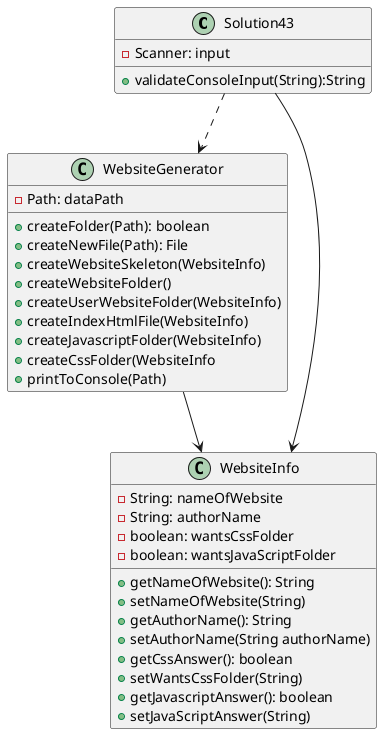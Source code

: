 @startuml
'https://plantuml.com/class-diagram

Class Solution43{
-Scanner: input
+validateConsoleInput(String):String
}

Class WebsiteGenerator{
-Path: dataPath
+createFolder(Path): boolean
+createNewFile(Path): File
+createWebsiteSkeleton(WebsiteInfo)
+createWebsiteFolder()
+createUserWebsiteFolder(WebsiteInfo)
+createIndexHtmlFile(WebsiteInfo)
+createJavascriptFolder(WebsiteInfo)
+createCssFolder(WebsiteInfo
+printToConsole(Path)
}

Class WebsiteInfo{
-String: nameOfWebsite
-String: authorName
-boolean: wantsCssFolder
-boolean: wantsJavaScriptFolder
+getNameOfWebsite(): String
+setNameOfWebsite(String)
+getAuthorName(): String
+setAuthorName(String authorName)
+getCssAnswer(): boolean
+setWantsCssFolder(String)
+getJavascriptAnswer(): boolean
+setJavaScriptAnswer(String)
}

Solution43 --> WebsiteInfo
WebsiteGenerator --> WebsiteInfo
Solution43 ..> WebsiteGenerator

@enduml
